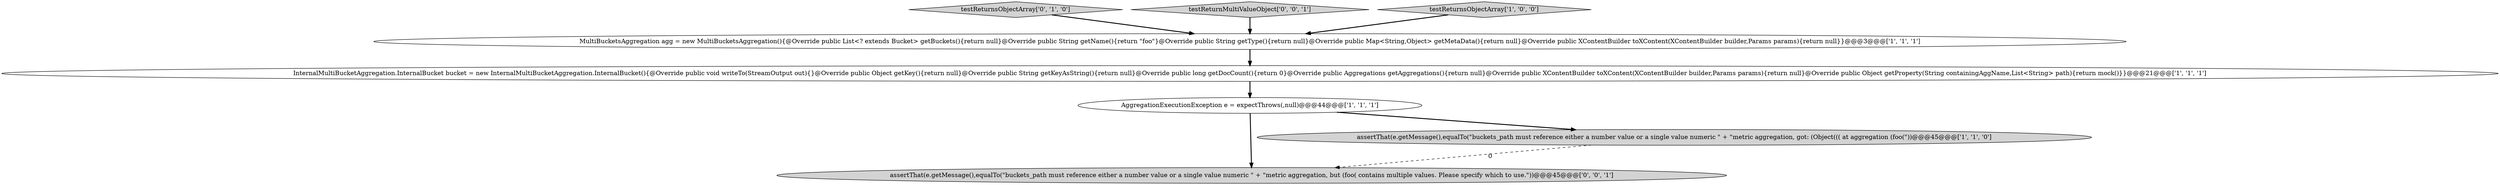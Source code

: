 digraph {
1 [style = filled, label = "InternalMultiBucketAggregation.InternalBucket bucket = new InternalMultiBucketAggregation.InternalBucket(){@Override public void writeTo(StreamOutput out){}@Override public Object getKey(){return null}@Override public String getKeyAsString(){return null}@Override public long getDocCount(){return 0}@Override public Aggregations getAggregations(){return null}@Override public XContentBuilder toXContent(XContentBuilder builder,Params params){return null}@Override public Object getProperty(String containingAggName,List<String> path){return mock()}}@@@21@@@['1', '1', '1']", fillcolor = white, shape = ellipse image = "AAA0AAABBB1BBB"];
5 [style = filled, label = "testReturnsObjectArray['0', '1', '0']", fillcolor = lightgray, shape = diamond image = "AAA0AAABBB2BBB"];
6 [style = filled, label = "assertThat(e.getMessage(),equalTo(\"buckets_path must reference either a number value or a single value numeric \" + \"metric aggregation, but (foo( contains multiple values. Please specify which to use.\"))@@@45@@@['0', '0', '1']", fillcolor = lightgray, shape = ellipse image = "AAA0AAABBB3BBB"];
7 [style = filled, label = "testReturnMultiValueObject['0', '0', '1']", fillcolor = lightgray, shape = diamond image = "AAA0AAABBB3BBB"];
4 [style = filled, label = "assertThat(e.getMessage(),equalTo(\"buckets_path must reference either a number value or a single value numeric \" + \"metric aggregation, got: (Object((( at aggregation (foo(\"))@@@45@@@['1', '1', '0']", fillcolor = lightgray, shape = ellipse image = "AAA0AAABBB1BBB"];
3 [style = filled, label = "AggregationExecutionException e = expectThrows(,null)@@@44@@@['1', '1', '1']", fillcolor = white, shape = ellipse image = "AAA0AAABBB1BBB"];
2 [style = filled, label = "testReturnsObjectArray['1', '0', '0']", fillcolor = lightgray, shape = diamond image = "AAA0AAABBB1BBB"];
0 [style = filled, label = "MultiBucketsAggregation agg = new MultiBucketsAggregation(){@Override public List<? extends Bucket> getBuckets(){return null}@Override public String getName(){return \"foo\"}@Override public String getType(){return null}@Override public Map<String,Object> getMetaData(){return null}@Override public XContentBuilder toXContent(XContentBuilder builder,Params params){return null}}@@@3@@@['1', '1', '1']", fillcolor = white, shape = ellipse image = "AAA0AAABBB1BBB"];
1->3 [style = bold, label=""];
3->6 [style = bold, label=""];
2->0 [style = bold, label=""];
7->0 [style = bold, label=""];
5->0 [style = bold, label=""];
4->6 [style = dashed, label="0"];
3->4 [style = bold, label=""];
0->1 [style = bold, label=""];
}
